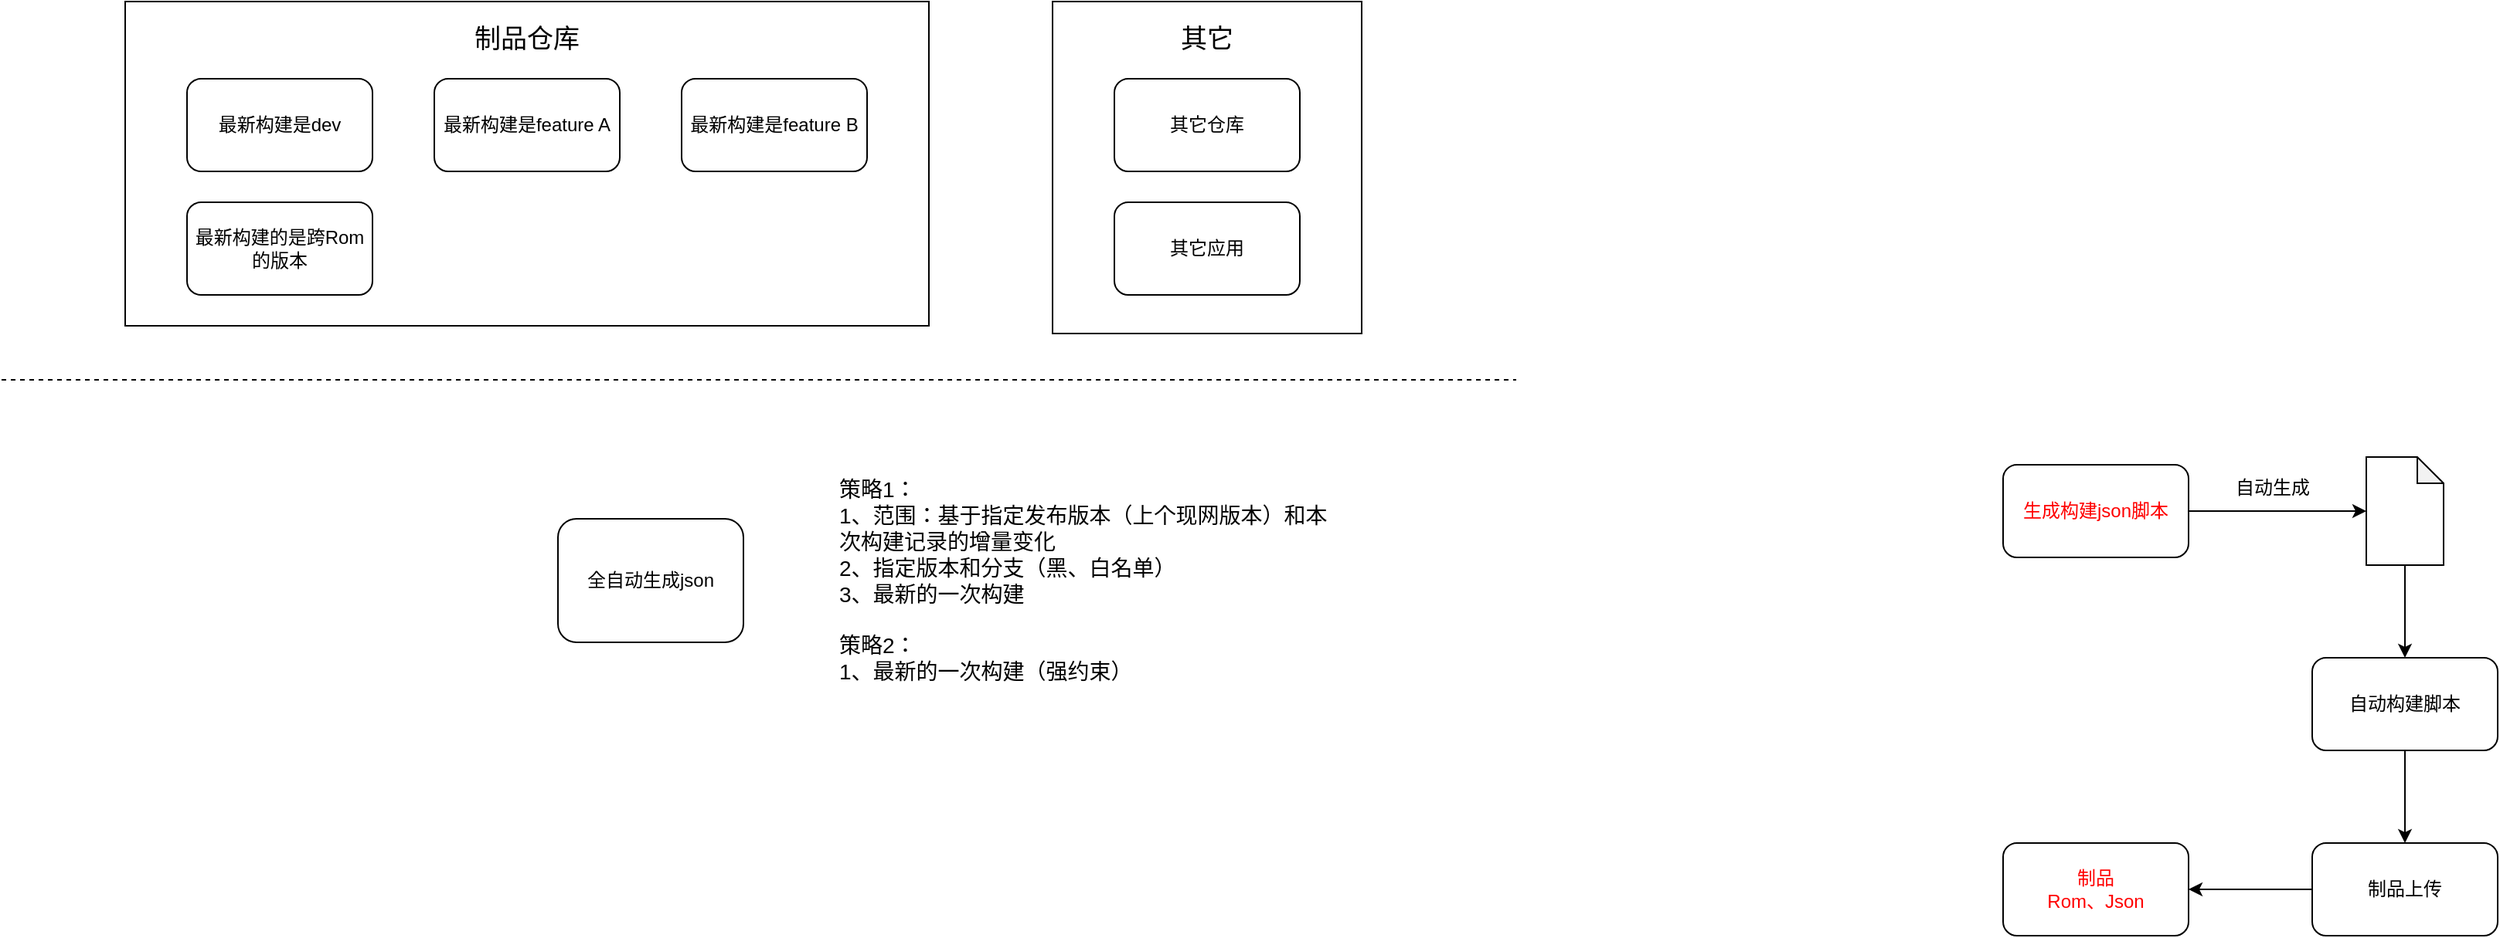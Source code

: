 <mxfile version="12.4.7" type="github">
  <diagram id="FAg1cW05P3NnOw4gdnMJ" name="Page-1">
    <mxGraphModel dx="1149" dy="591" grid="1" gridSize="10" guides="1" tooltips="1" connect="1" arrows="1" fold="1" page="1" pageScale="1" pageWidth="827" pageHeight="1169" math="0" shadow="0">
      <root>
        <mxCell id="0"/>
        <mxCell id="1" parent="0"/>
        <mxCell id="vgUbjpSqmQ3m78ZxgBPh-3" value="" style="rounded=0;whiteSpace=wrap;html=1;" parent="1" vertex="1">
          <mxGeometry x="80" y="25" width="520" height="210" as="geometry"/>
        </mxCell>
        <mxCell id="HkO8PeexPBnHm8WG3Wcb-1" value="最新构建是dev" style="rounded=1;whiteSpace=wrap;html=1;" parent="1" vertex="1">
          <mxGeometry x="120" y="75" width="120" height="60" as="geometry"/>
        </mxCell>
        <mxCell id="vgUbjpSqmQ3m78ZxgBPh-1" value="最新构建是feature A" style="rounded=1;whiteSpace=wrap;html=1;" parent="1" vertex="1">
          <mxGeometry x="280" y="75" width="120" height="60" as="geometry"/>
        </mxCell>
        <mxCell id="vgUbjpSqmQ3m78ZxgBPh-2" value="最新构建是feature B" style="rounded=1;whiteSpace=wrap;html=1;" parent="1" vertex="1">
          <mxGeometry x="440" y="75" width="120" height="60" as="geometry"/>
        </mxCell>
        <mxCell id="vgUbjpSqmQ3m78ZxgBPh-4" value="全自动生成json" style="rounded=1;whiteSpace=wrap;html=1;" parent="1" vertex="1">
          <mxGeometry x="360" y="360" width="120" height="80" as="geometry"/>
        </mxCell>
        <mxCell id="vgUbjpSqmQ3m78ZxgBPh-22" value="策略1：&lt;br&gt;1、范围：基于指定发布版本（上个现网版本）和本次构建记录的增量变化&lt;br style=&quot;font-size: 14px&quot;&gt;2、指定版本和分支（黑、白名单）&lt;br style=&quot;font-size: 14px&quot;&gt;3、最新的一次构建&lt;br&gt;&lt;br&gt;策略2：&lt;br&gt;1、最新的一次构建（强约束）" style="text;html=1;strokeColor=none;fillColor=none;align=left;verticalAlign=middle;whiteSpace=wrap;rounded=0;fontSize=14;" parent="1" vertex="1">
          <mxGeometry x="540" y="330" width="320" height="140" as="geometry"/>
        </mxCell>
        <mxCell id="7iL746voWy9-eUK7LAxA-2" value="" style="endArrow=none;dashed=1;html=1;" parent="1" edge="1">
          <mxGeometry width="50" height="50" relative="1" as="geometry">
            <mxPoint y="270" as="sourcePoint"/>
            <mxPoint x="980" y="270" as="targetPoint"/>
          </mxGeometry>
        </mxCell>
        <mxCell id="7iL746voWy9-eUK7LAxA-5" value="" style="rounded=0;whiteSpace=wrap;html=1;" parent="1" vertex="1">
          <mxGeometry x="680" y="25" width="200" height="215" as="geometry"/>
        </mxCell>
        <mxCell id="7iL746voWy9-eUK7LAxA-6" value="其它" style="text;html=1;strokeColor=none;fillColor=none;align=center;verticalAlign=middle;whiteSpace=wrap;rounded=0;fontSize=17;" parent="1" vertex="1">
          <mxGeometry x="755" y="35" width="50" height="30" as="geometry"/>
        </mxCell>
        <mxCell id="7iL746voWy9-eUK7LAxA-7" value="其它仓库" style="rounded=1;whiteSpace=wrap;html=1;" parent="1" vertex="1">
          <mxGeometry x="720" y="75" width="120" height="60" as="geometry"/>
        </mxCell>
        <mxCell id="7iL746voWy9-eUK7LAxA-8" value="其它应用" style="rounded=1;whiteSpace=wrap;html=1;" parent="1" vertex="1">
          <mxGeometry x="720" y="155" width="120" height="60" as="geometry"/>
        </mxCell>
        <mxCell id="7iL746voWy9-eUK7LAxA-9" value="最新构建的是跨Rom的版本" style="rounded=1;whiteSpace=wrap;html=1;" parent="1" vertex="1">
          <mxGeometry x="120" y="155" width="120" height="60" as="geometry"/>
        </mxCell>
        <mxCell id="7iL746voWy9-eUK7LAxA-10" value="制品仓库" style="text;html=1;strokeColor=none;fillColor=none;align=center;verticalAlign=middle;whiteSpace=wrap;rounded=0;fontSize=17;" parent="1" vertex="1">
          <mxGeometry x="290" y="35" width="100" height="30" as="geometry"/>
        </mxCell>
        <mxCell id="7iL746voWy9-eUK7LAxA-25" value="" style="edgeStyle=orthogonalEdgeStyle;rounded=0;orthogonalLoop=1;jettySize=auto;html=1;" parent="1" source="7iL746voWy9-eUK7LAxA-12" target="7iL746voWy9-eUK7LAxA-18" edge="1">
          <mxGeometry relative="1" as="geometry"/>
        </mxCell>
        <mxCell id="7iL746voWy9-eUK7LAxA-26" value="自动生成" style="text;html=1;align=center;verticalAlign=middle;resizable=0;points=[];labelBackgroundColor=#ffffff;" parent="7iL746voWy9-eUK7LAxA-25" vertex="1" connectable="0">
          <mxGeometry x="-0.171" relative="1" as="geometry">
            <mxPoint x="6" y="-15" as="offset"/>
          </mxGeometry>
        </mxCell>
        <mxCell id="7iL746voWy9-eUK7LAxA-12" value="&lt;font color=&quot;#ff0000&quot;&gt;生成构建json脚本&lt;/font&gt;" style="rounded=1;whiteSpace=wrap;html=1;" parent="1" vertex="1">
          <mxGeometry x="1295" y="325" width="120" height="60" as="geometry"/>
        </mxCell>
        <mxCell id="7iL746voWy9-eUK7LAxA-21" value="" style="edgeStyle=orthogonalEdgeStyle;rounded=0;orthogonalLoop=1;jettySize=auto;html=1;" parent="1" source="7iL746voWy9-eUK7LAxA-18" target="7iL746voWy9-eUK7LAxA-19" edge="1">
          <mxGeometry relative="1" as="geometry"/>
        </mxCell>
        <mxCell id="7iL746voWy9-eUK7LAxA-18" value="" style="shape=note;whiteSpace=wrap;html=1;backgroundOutline=1;darkOpacity=0.05;size=17;" parent="1" vertex="1">
          <mxGeometry x="1530" y="320" width="50" height="70" as="geometry"/>
        </mxCell>
        <mxCell id="7iL746voWy9-eUK7LAxA-23" value="" style="edgeStyle=orthogonalEdgeStyle;rounded=0;orthogonalLoop=1;jettySize=auto;html=1;" parent="1" source="7iL746voWy9-eUK7LAxA-19" target="7iL746voWy9-eUK7LAxA-22" edge="1">
          <mxGeometry relative="1" as="geometry"/>
        </mxCell>
        <mxCell id="7iL746voWy9-eUK7LAxA-19" value="自动构建脚本" style="rounded=1;whiteSpace=wrap;html=1;" parent="1" vertex="1">
          <mxGeometry x="1495" y="450" width="120" height="60" as="geometry"/>
        </mxCell>
        <mxCell id="fA51vT7PAvam6Ioy-bmL-3" value="" style="edgeStyle=orthogonalEdgeStyle;rounded=0;orthogonalLoop=1;jettySize=auto;html=1;" edge="1" parent="1" source="7iL746voWy9-eUK7LAxA-22" target="fA51vT7PAvam6Ioy-bmL-2">
          <mxGeometry relative="1" as="geometry"/>
        </mxCell>
        <mxCell id="7iL746voWy9-eUK7LAxA-22" value="制品上传" style="rounded=1;whiteSpace=wrap;html=1;" parent="1" vertex="1">
          <mxGeometry x="1495" y="570" width="120" height="60" as="geometry"/>
        </mxCell>
        <mxCell id="fA51vT7PAvam6Ioy-bmL-2" value="&lt;font color=&quot;#ff0000&quot;&gt;制品&lt;br&gt;Rom、Json&lt;/font&gt;" style="rounded=1;whiteSpace=wrap;html=1;" vertex="1" parent="1">
          <mxGeometry x="1295" y="570" width="120" height="60" as="geometry"/>
        </mxCell>
      </root>
    </mxGraphModel>
  </diagram>
</mxfile>
